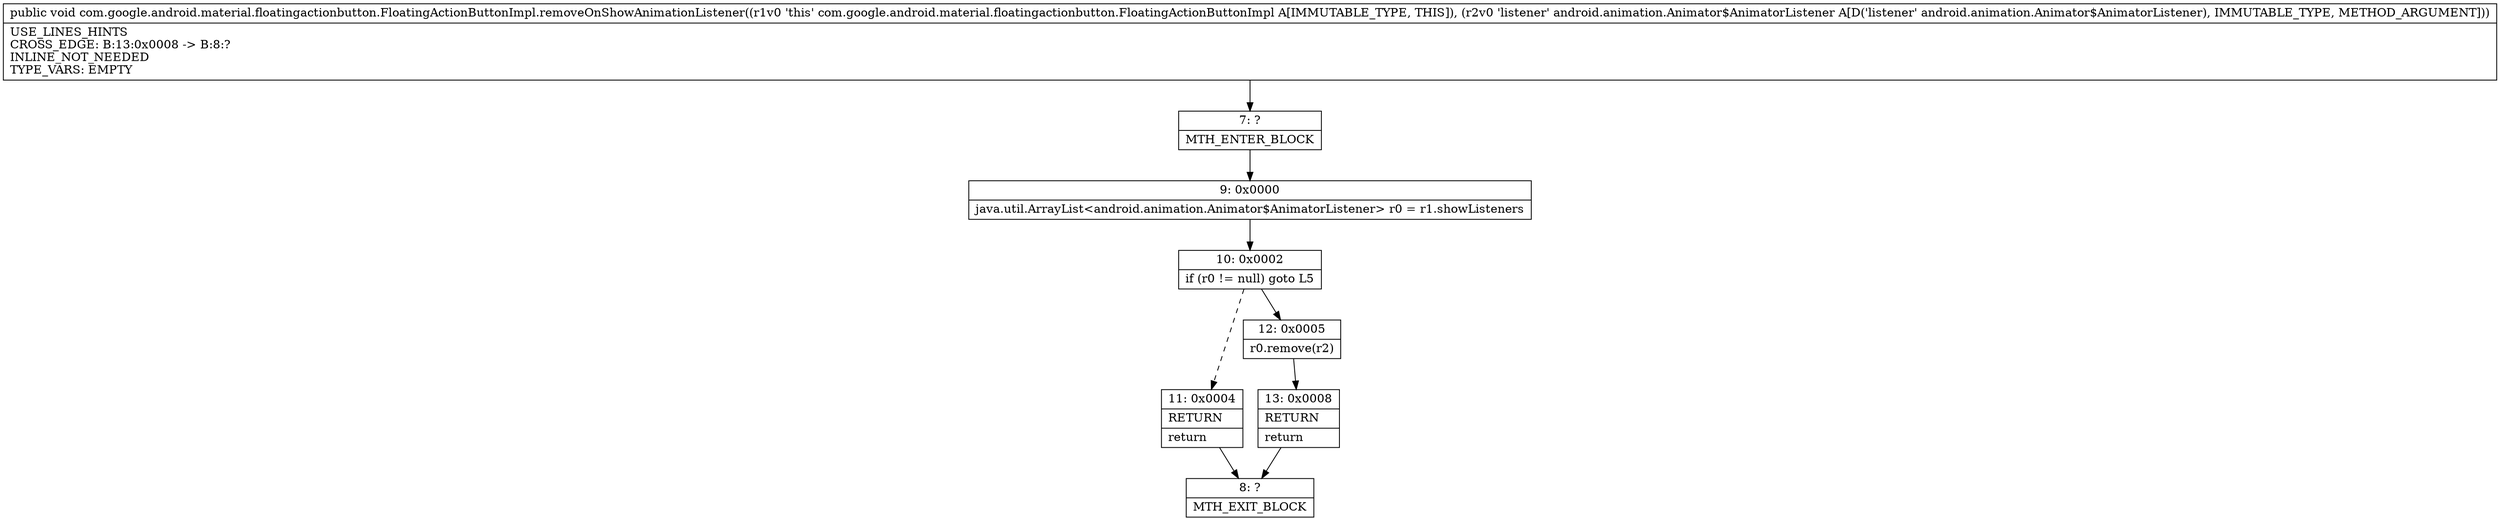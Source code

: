digraph "CFG forcom.google.android.material.floatingactionbutton.FloatingActionButtonImpl.removeOnShowAnimationListener(Landroid\/animation\/Animator$AnimatorListener;)V" {
Node_7 [shape=record,label="{7\:\ ?|MTH_ENTER_BLOCK\l}"];
Node_9 [shape=record,label="{9\:\ 0x0000|java.util.ArrayList\<android.animation.Animator$AnimatorListener\> r0 = r1.showListeners\l}"];
Node_10 [shape=record,label="{10\:\ 0x0002|if (r0 != null) goto L5\l}"];
Node_11 [shape=record,label="{11\:\ 0x0004|RETURN\l|return\l}"];
Node_8 [shape=record,label="{8\:\ ?|MTH_EXIT_BLOCK\l}"];
Node_12 [shape=record,label="{12\:\ 0x0005|r0.remove(r2)\l}"];
Node_13 [shape=record,label="{13\:\ 0x0008|RETURN\l|return\l}"];
MethodNode[shape=record,label="{public void com.google.android.material.floatingactionbutton.FloatingActionButtonImpl.removeOnShowAnimationListener((r1v0 'this' com.google.android.material.floatingactionbutton.FloatingActionButtonImpl A[IMMUTABLE_TYPE, THIS]), (r2v0 'listener' android.animation.Animator$AnimatorListener A[D('listener' android.animation.Animator$AnimatorListener), IMMUTABLE_TYPE, METHOD_ARGUMENT]))  | USE_LINES_HINTS\lCROSS_EDGE: B:13:0x0008 \-\> B:8:?\lINLINE_NOT_NEEDED\lTYPE_VARS: EMPTY\l}"];
MethodNode -> Node_7;Node_7 -> Node_9;
Node_9 -> Node_10;
Node_10 -> Node_11[style=dashed];
Node_10 -> Node_12;
Node_11 -> Node_8;
Node_12 -> Node_13;
Node_13 -> Node_8;
}

